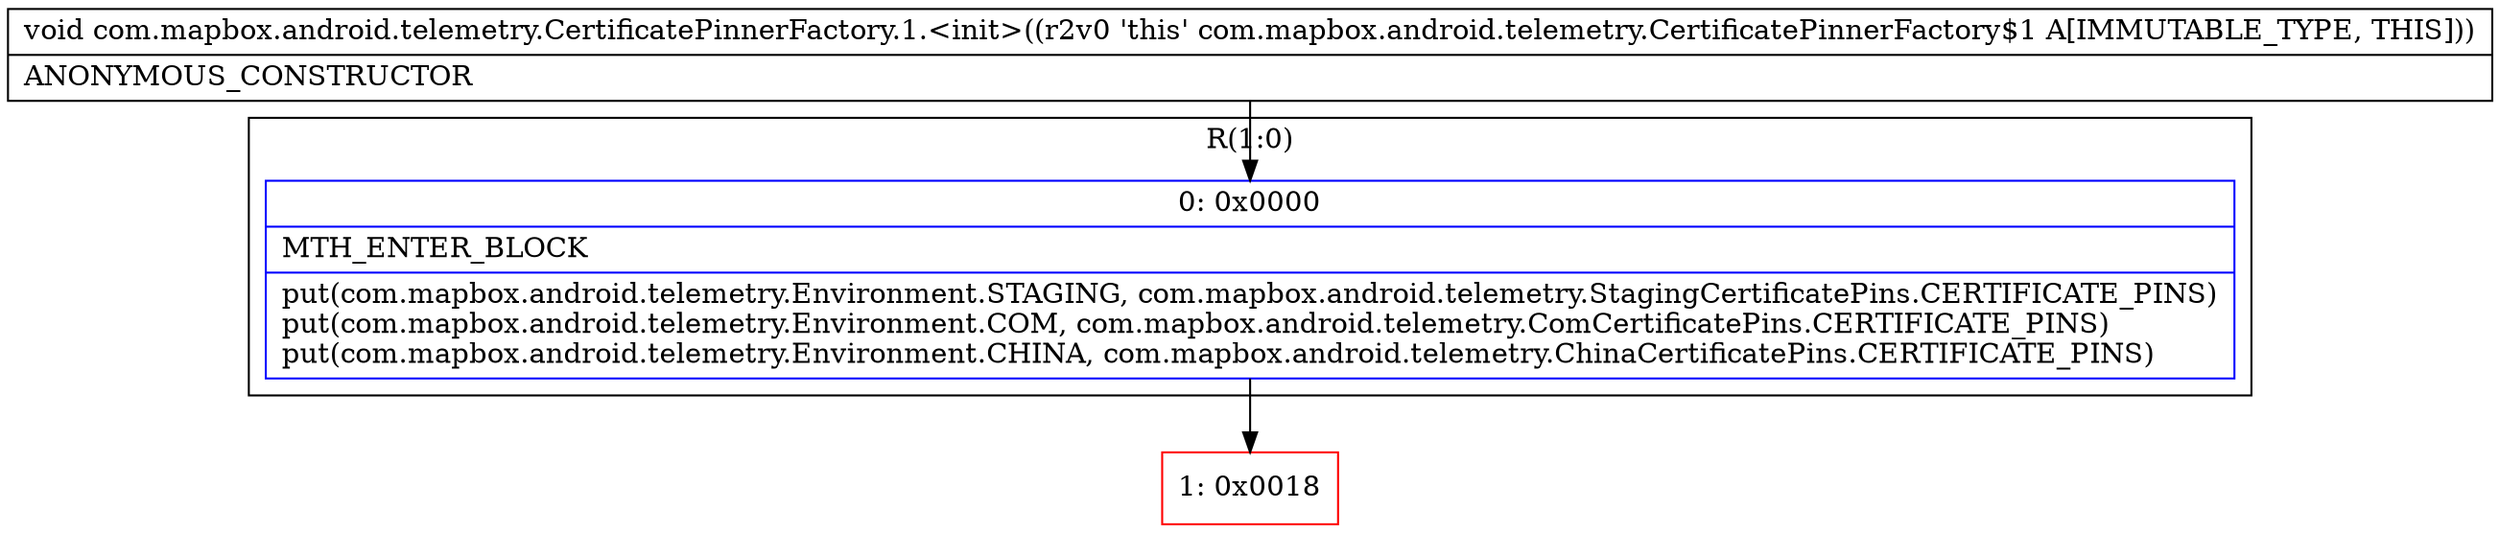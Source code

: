 digraph "CFG forcom.mapbox.android.telemetry.CertificatePinnerFactory.1.\<init\>()V" {
subgraph cluster_Region_584755210 {
label = "R(1:0)";
node [shape=record,color=blue];
Node_0 [shape=record,label="{0\:\ 0x0000|MTH_ENTER_BLOCK\l|put(com.mapbox.android.telemetry.Environment.STAGING, com.mapbox.android.telemetry.StagingCertificatePins.CERTIFICATE_PINS)\lput(com.mapbox.android.telemetry.Environment.COM, com.mapbox.android.telemetry.ComCertificatePins.CERTIFICATE_PINS)\lput(com.mapbox.android.telemetry.Environment.CHINA, com.mapbox.android.telemetry.ChinaCertificatePins.CERTIFICATE_PINS)\l}"];
}
Node_1 [shape=record,color=red,label="{1\:\ 0x0018}"];
MethodNode[shape=record,label="{void com.mapbox.android.telemetry.CertificatePinnerFactory.1.\<init\>((r2v0 'this' com.mapbox.android.telemetry.CertificatePinnerFactory$1 A[IMMUTABLE_TYPE, THIS]))  | ANONYMOUS_CONSTRUCTOR\l}"];
MethodNode -> Node_0;
Node_0 -> Node_1;
}

